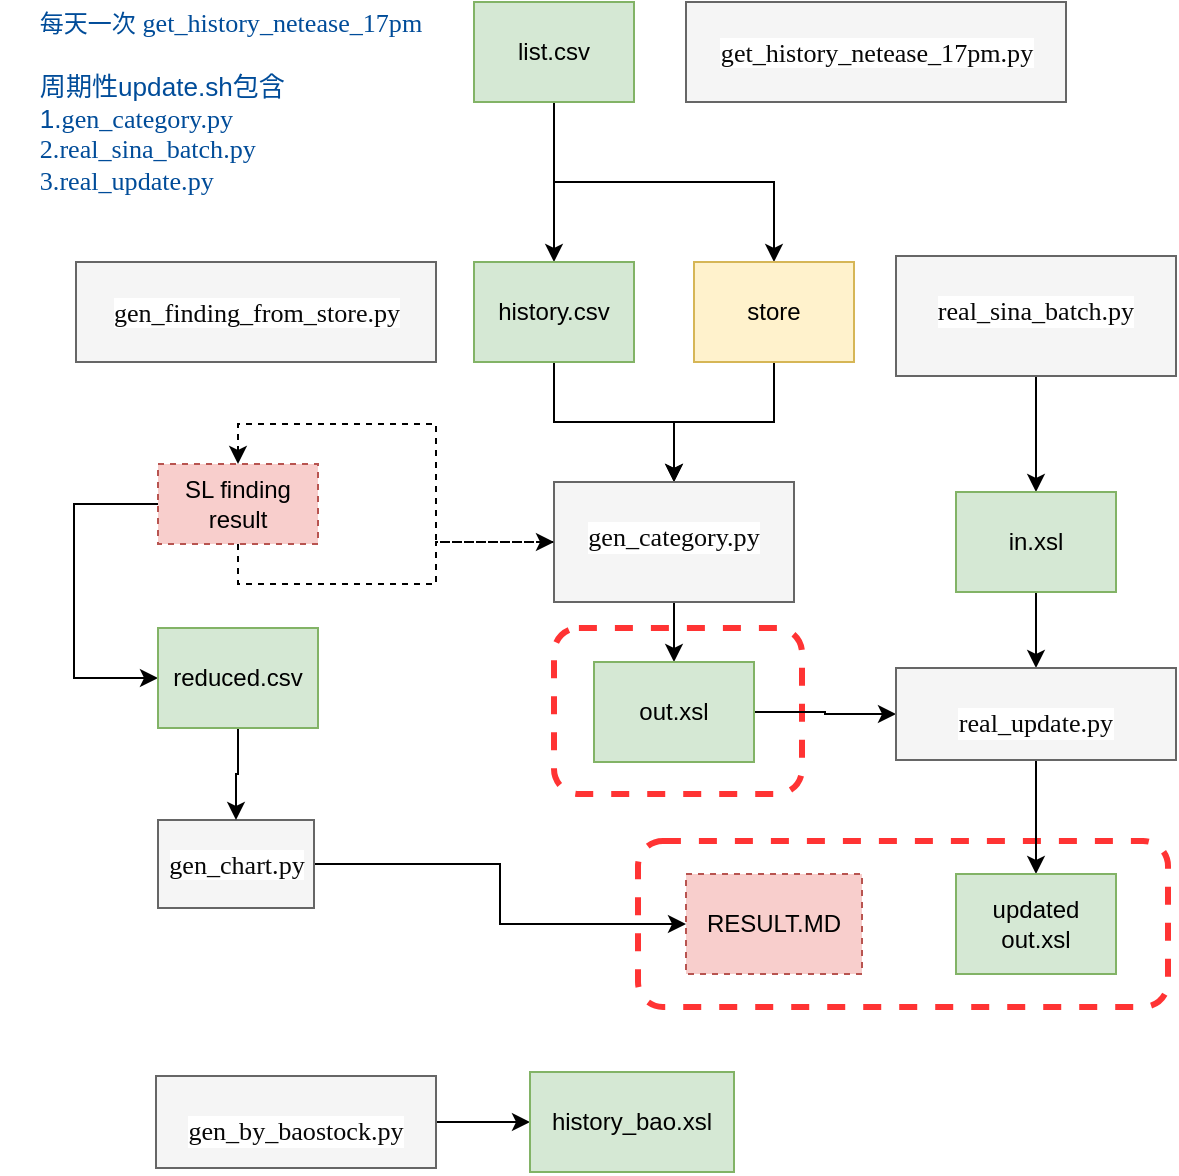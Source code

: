 <mxfile version="15.5.4" type="embed" pages="2"><diagram id="49M0BKL2xQ3SYK952rmj" name="架构"><mxGraphModel dx="1009" dy="715" grid="0" gridSize="10" guides="1" tooltips="1" connect="1" arrows="1" fold="1" page="1" pageScale="1" pageWidth="4681" pageHeight="3300" math="0" shadow="0"><root><mxCell id="0"/><mxCell id="1" parent="0"/><mxCell id="21" value="" style="rounded=1;whiteSpace=wrap;html=1;dashed=1;strokeWidth=3;strokeColor=#FF3333;" vertex="1" parent="1"><mxGeometry x="330" y="413" width="124" height="83" as="geometry"/></mxCell><mxCell id="17" value="" style="rounded=1;whiteSpace=wrap;html=1;dashed=1;strokeWidth=3;strokeColor=#FF3333;" parent="1" vertex="1"><mxGeometry x="372" y="519.5" width="265" height="83" as="geometry"/></mxCell><mxCell id="O12l0vSPh0vt8pcs6gfs-4" value="" style="edgeStyle=orthogonalEdgeStyle;rounded=0;orthogonalLoop=1;jettySize=auto;html=1;" parent="1" source="O12l0vSPh0vt8pcs6gfs-1" target="O12l0vSPh0vt8pcs6gfs-3" edge="1"><mxGeometry relative="1" as="geometry"/></mxCell><mxCell id="O12l0vSPh0vt8pcs6gfs-6" value="" style="edgeStyle=orthogonalEdgeStyle;rounded=0;orthogonalLoop=1;jettySize=auto;html=1;" parent="1" source="O12l0vSPh0vt8pcs6gfs-1" target="O12l0vSPh0vt8pcs6gfs-5" edge="1"><mxGeometry relative="1" as="geometry"><Array as="points"><mxPoint x="330" y="190"/><mxPoint x="440" y="190"/></Array></mxGeometry></mxCell><mxCell id="O12l0vSPh0vt8pcs6gfs-1" value="list.csv" style="rounded=0;whiteSpace=wrap;html=1;fillColor=#d5e8d4;strokeColor=#82b366;" parent="1" vertex="1"><mxGeometry x="290" y="100" width="80" height="50" as="geometry"/></mxCell><mxCell id="O12l0vSPh0vt8pcs6gfs-2" value="&lt;pre style=&quot;background-color: #ffffff ; color: #080808 ; font-family: &amp;#34;.applesystemuifont&amp;#34; ; font-size: 9.8pt&quot;&gt;&lt;br&gt;&lt;/pre&gt;" style="text;whiteSpace=wrap;html=1;" parent="1" vertex="1"><mxGeometry x="380" y="140" width="200" height="10" as="geometry"/></mxCell><mxCell id="O12l0vSPh0vt8pcs6gfs-10" style="edgeStyle=orthogonalEdgeStyle;rounded=0;orthogonalLoop=1;jettySize=auto;html=1;" parent="1" source="O12l0vSPh0vt8pcs6gfs-3" target="O12l0vSPh0vt8pcs6gfs-8" edge="1"><mxGeometry relative="1" as="geometry"/></mxCell><mxCell id="O12l0vSPh0vt8pcs6gfs-3" value="history.csv" style="rounded=0;whiteSpace=wrap;html=1;fillColor=#d5e8d4;strokeColor=#82b366;" parent="1" vertex="1"><mxGeometry x="290" y="230" width="80" height="50" as="geometry"/></mxCell><mxCell id="O12l0vSPh0vt8pcs6gfs-9" style="edgeStyle=orthogonalEdgeStyle;rounded=0;orthogonalLoop=1;jettySize=auto;html=1;" parent="1" source="O12l0vSPh0vt8pcs6gfs-5" target="O12l0vSPh0vt8pcs6gfs-8" edge="1"><mxGeometry relative="1" as="geometry"/></mxCell><mxCell id="O12l0vSPh0vt8pcs6gfs-5" value="store" style="rounded=0;whiteSpace=wrap;html=1;fillColor=#fff2cc;strokeColor=#d6b656;" parent="1" vertex="1"><mxGeometry x="400" y="230" width="80" height="50" as="geometry"/></mxCell><mxCell id="O12l0vSPh0vt8pcs6gfs-7" value="&lt;pre style=&quot;font-style: normal ; font-weight: 400 ; letter-spacing: normal ; text-align: left ; text-indent: 0px ; text-transform: none ; word-spacing: 0px ; background-color: rgb(255 , 255 , 255) ; color: rgb(8 , 8 , 8) ; font-family: &amp;#34;.applesystemuifont&amp;#34; ; font-size: 9.8pt&quot;&gt;&lt;br&gt;&lt;/pre&gt;" style="text;html=1;strokeColor=none;fillColor=none;align=center;verticalAlign=middle;whiteSpace=wrap;rounded=0;" parent="1" vertex="1"><mxGeometry x="410" y="160" width="40" height="20" as="geometry"/></mxCell><mxCell id="O12l0vSPh0vt8pcs6gfs-12" style="edgeStyle=orthogonalEdgeStyle;rounded=0;orthogonalLoop=1;jettySize=auto;html=1;entryX=0.5;entryY=0;entryDx=0;entryDy=0;dashed=1;" parent="1" source="O12l0vSPh0vt8pcs6gfs-8" target="O12l0vSPh0vt8pcs6gfs-11" edge="1"><mxGeometry relative="1" as="geometry"/></mxCell><mxCell id="O12l0vSPh0vt8pcs6gfs-19" value="" style="edgeStyle=orthogonalEdgeStyle;rounded=0;orthogonalLoop=1;jettySize=auto;html=1;entryX=0.5;entryY=0;entryDx=0;entryDy=0;" parent="1" source="O12l0vSPh0vt8pcs6gfs-8" target="O12l0vSPh0vt8pcs6gfs-20" edge="1"><mxGeometry relative="1" as="geometry"><mxPoint x="410" y="460" as="targetPoint"/></mxGeometry></mxCell><mxCell id="O12l0vSPh0vt8pcs6gfs-8" value="&lt;pre style=&quot;background-color: #ffffff ; color: #080808 ; font-family: &amp;quot;.applesystemuifont&amp;quot; ; font-size: 9.8pt&quot;&gt;gen_category.py&lt;/pre&gt;" style="text;whiteSpace=wrap;html=1;fillColor=#f5f5f5;strokeColor=#666666;fontColor=#333333;align=center;" parent="1" vertex="1"><mxGeometry x="330" y="340" width="120" height="60" as="geometry"/></mxCell><mxCell id="O12l0vSPh0vt8pcs6gfs-13" style="edgeStyle=orthogonalEdgeStyle;rounded=0;orthogonalLoop=1;jettySize=auto;html=1;exitX=0.5;exitY=1;exitDx=0;exitDy=0;dashed=1;" parent="1" source="O12l0vSPh0vt8pcs6gfs-11" target="O12l0vSPh0vt8pcs6gfs-8" edge="1"><mxGeometry relative="1" as="geometry"/></mxCell><mxCell id="12" style="edgeStyle=orthogonalEdgeStyle;rounded=0;orthogonalLoop=1;jettySize=auto;html=1;entryX=0;entryY=0.5;entryDx=0;entryDy=0;" parent="1" source="O12l0vSPh0vt8pcs6gfs-11" target="11" edge="1"><mxGeometry relative="1" as="geometry"><Array as="points"><mxPoint x="90" y="351"/><mxPoint x="90" y="438"/></Array></mxGeometry></mxCell><mxCell id="O12l0vSPh0vt8pcs6gfs-11" value="SL finding result" style="rounded=0;whiteSpace=wrap;html=1;dashed=1;fillColor=#f8cecc;strokeColor=#b85450;" parent="1" vertex="1"><mxGeometry x="132" y="331" width="80" height="40" as="geometry"/></mxCell><mxCell id="O12l0vSPh0vt8pcs6gfs-16" value="&lt;pre style=&quot;background-color: #ffffff ; color: #080808 ; font-family: &amp;#34;.applesystemuifont&amp;#34; ; font-size: 9.8pt&quot;&gt;gen_finding_from_store.py&lt;/pre&gt;" style="text;html=1;align=center;verticalAlign=middle;resizable=0;points=[];autosize=1;strokeColor=#666666;fillColor=#f5f5f5;fontColor=#333333;" parent="1" vertex="1"><mxGeometry x="91" y="230" width="180" height="50" as="geometry"/></mxCell><mxCell id="15" style="edgeStyle=orthogonalEdgeStyle;rounded=0;orthogonalLoop=1;jettySize=auto;html=1;entryX=0;entryY=0.5;entryDx=0;entryDy=0;" parent="1" source="O12l0vSPh0vt8pcs6gfs-20" target="O12l0vSPh0vt8pcs6gfs-30" edge="1"><mxGeometry relative="1" as="geometry"/></mxCell><mxCell id="O12l0vSPh0vt8pcs6gfs-20" value="out.xsl" style="rounded=0;whiteSpace=wrap;html=1;fillColor=#d5e8d4;strokeColor=#82b366;" parent="1" vertex="1"><mxGeometry x="350" y="430" width="80" height="50" as="geometry"/></mxCell><mxCell id="O12l0vSPh0vt8pcs6gfs-23" value="&lt;pre style=&quot;text-align: left ; background-color: rgb(255 , 255 , 255) ; color: rgb(8 , 8 , 8) ; font-family: &amp;#34;.applesystemuifont&amp;#34; ; font-size: 9.8pt&quot;&gt;get_history_netease_17pm.py&lt;/pre&gt;" style="text;html=1;align=center;verticalAlign=middle;resizable=0;points=[];autosize=1;strokeColor=#666666;fillColor=#f5f5f5;fontColor=#333333;" parent="1" vertex="1"><mxGeometry x="396" y="100" width="190" height="50" as="geometry"/></mxCell><mxCell id="O12l0vSPh0vt8pcs6gfs-28" value="" style="edgeStyle=orthogonalEdgeStyle;rounded=0;orthogonalLoop=1;jettySize=auto;html=1;entryX=0.5;entryY=0;entryDx=0;entryDy=0;" parent="1" source="O12l0vSPh0vt8pcs6gfs-26" target="O12l0vSPh0vt8pcs6gfs-29" edge="1"><mxGeometry relative="1" as="geometry"><mxPoint x="690" y="530" as="targetPoint"/></mxGeometry></mxCell><mxCell id="O12l0vSPh0vt8pcs6gfs-26" value="&lt;pre style=&quot;background-color: #ffffff ; color: #080808 ; font-family: &amp;quot;.applesystemuifont&amp;quot; ; font-size: 9.8pt&quot;&gt;real_sina_batch.py&lt;/pre&gt;" style="text;whiteSpace=wrap;html=1;fillColor=#f5f5f5;strokeColor=#666666;fontColor=#333333;align=center;" parent="1" vertex="1"><mxGeometry x="501" y="227" width="140" height="60" as="geometry"/></mxCell><mxCell id="6" style="edgeStyle=orthogonalEdgeStyle;rounded=0;orthogonalLoop=1;jettySize=auto;html=1;" parent="1" source="O12l0vSPh0vt8pcs6gfs-29" target="O12l0vSPh0vt8pcs6gfs-30" edge="1"><mxGeometry relative="1" as="geometry"/></mxCell><mxCell id="O12l0vSPh0vt8pcs6gfs-29" value="in.xsl" style="rounded=0;whiteSpace=wrap;html=1;fillColor=#d5e8d4;strokeColor=#82b366;" parent="1" vertex="1"><mxGeometry x="531" y="345" width="80" height="50" as="geometry"/></mxCell><mxCell id="O12l0vSPh0vt8pcs6gfs-34" value="" style="edgeStyle=orthogonalEdgeStyle;rounded=0;orthogonalLoop=1;jettySize=auto;html=1;entryX=0.5;entryY=0;entryDx=0;entryDy=0;" parent="1" source="O12l0vSPh0vt8pcs6gfs-30" target="O12l0vSPh0vt8pcs6gfs-35" edge="1"><mxGeometry relative="1" as="geometry"><mxPoint x="530" y="625" as="targetPoint"/></mxGeometry></mxCell><mxCell id="O12l0vSPh0vt8pcs6gfs-30" value="&lt;pre style=&quot;background-color: #ffffff ; color: #080808 ; font-family: &amp;#34;.applesystemuifont&amp;#34; ; font-size: 9.8pt&quot;&gt;real_update.py&lt;/pre&gt;" style="text;whiteSpace=wrap;html=1;fillColor=#f5f5f5;strokeColor=#666666;fontColor=#333333;align=center;" parent="1" vertex="1"><mxGeometry x="501" y="433" width="140" height="46" as="geometry"/></mxCell><mxCell id="O12l0vSPh0vt8pcs6gfs-35" value="updated&lt;br&gt;out.xsl" style="rounded=0;whiteSpace=wrap;html=1;fillColor=#d5e8d4;strokeColor=#82b366;" parent="1" vertex="1"><mxGeometry x="531" y="536" width="80" height="50" as="geometry"/></mxCell><mxCell id="O12l0vSPh0vt8pcs6gfs-36" value="&lt;div style=&quot;text-align: left&quot;&gt;&lt;span&gt;每天一次&amp;nbsp;&lt;/span&gt;&lt;span style=&quot;background-color: rgb(255, 255, 255); font-family: &amp;quot;.applesystemuifont&amp;quot;; font-size: 9.8pt;&quot;&gt;get_history_netease_17pm&lt;/span&gt;&lt;/div&gt;&lt;span style=&quot;background-color: rgb(255 , 255 , 255)&quot;&gt;&lt;div style=&quot;text-align: left&quot;&gt;&lt;font face=&quot;.applesystemuifont&quot;&gt;&lt;span style=&quot;font-size: 13.067px&quot;&gt;&lt;br&gt;&lt;/span&gt;&lt;/font&gt;&lt;/div&gt;&lt;font face=&quot;.applesystemuifont&quot;&gt;&lt;div style=&quot;text-align: left&quot;&gt;&lt;span style=&quot;font-size: 9.8pt&quot;&gt;周期性update.sh包含&lt;/span&gt;&lt;/div&gt;&lt;/font&gt;&lt;font face=&quot;.applesystemuifont&quot;&gt;&lt;div style=&quot;text-align: left&quot;&gt;&lt;span style=&quot;font-size: 9.8pt&quot;&gt;1.&lt;/span&gt;&lt;span style=&quot;font-family: &amp;quot;.applesystemuifont&amp;quot; ; font-size: 9.8pt ; text-align: center&quot;&gt;gen_category.py&lt;/span&gt;&lt;/div&gt;&lt;div style=&quot;text-align: left&quot;&gt;&lt;span style=&quot;font-family: &amp;quot;.applesystemuifont&amp;quot; ; font-size: 9.8pt ; text-align: center&quot;&gt;2.&lt;/span&gt;&lt;span style=&quot;font-family: &amp;quot;.applesystemuifont&amp;quot; ; font-size: 9.8pt ; text-align: center&quot;&gt;real_sina_batch.py&lt;/span&gt;&lt;/div&gt;&lt;div style=&quot;text-align: left&quot;&gt;&lt;span style=&quot;font-family: &amp;quot;.applesystemuifont&amp;quot; ; font-size: 9.8pt ; text-align: center&quot;&gt;3.&lt;/span&gt;&lt;span style=&quot;font-family: &amp;quot;.applesystemuifont&amp;quot; ; font-size: 9.8pt ; text-align: center&quot;&gt;real_update.py&lt;/span&gt;&lt;/div&gt;&lt;/font&gt;&lt;/span&gt;" style="text;html=1;align=center;verticalAlign=middle;resizable=0;points=[];autosize=1;strokeColor=none;fontColor=#004C99;" parent="1" vertex="1"><mxGeometry x="53" y="105" width="230" height="90" as="geometry"/></mxCell><mxCell id="5" value="RESULT.MD" style="rounded=0;whiteSpace=wrap;html=1;dashed=1;fillColor=#f8cecc;strokeColor=#b85450;" parent="1" vertex="1"><mxGeometry x="396" y="536" width="88" height="50" as="geometry"/></mxCell><mxCell id="16" style="edgeStyle=orthogonalEdgeStyle;rounded=0;orthogonalLoop=1;jettySize=auto;html=1;" parent="1" source="7" target="5" edge="1"><mxGeometry relative="1" as="geometry"/></mxCell><mxCell id="7" value="&lt;pre style=&quot;background-color: #ffffff ; color: #080808 ; font-family: &amp;#34;.applesystemuifont&amp;#34; ; font-size: 9.8pt&quot;&gt;gen_chart.py&lt;/pre&gt;" style="text;html=1;align=center;verticalAlign=middle;resizable=0;points=[];autosize=1;strokeColor=#666666;fillColor=#f5f5f5;fontColor=#333333;" parent="1" vertex="1"><mxGeometry x="132" y="509" width="78" height="44" as="geometry"/></mxCell><mxCell id="13" style="edgeStyle=orthogonalEdgeStyle;rounded=0;orthogonalLoop=1;jettySize=auto;html=1;" parent="1" source="11" target="7" edge="1"><mxGeometry relative="1" as="geometry"/></mxCell><mxCell id="11" value="reduced.csv" style="rounded=0;whiteSpace=wrap;html=1;fillColor=#d5e8d4;strokeColor=#82b366;" parent="1" vertex="1"><mxGeometry x="132" y="413" width="80" height="50" as="geometry"/></mxCell><mxCell id="20" value="" style="edgeStyle=orthogonalEdgeStyle;rounded=0;orthogonalLoop=1;jettySize=auto;html=1;" edge="1" parent="1" source="18" target="19"><mxGeometry relative="1" as="geometry"/></mxCell><mxCell id="18" value="&lt;pre style=&quot;background-color: #ffffff ; color: #080808 ; font-family: &amp;#34;.applesystemuifont&amp;#34; ; font-size: 9.8pt&quot;&gt;gen_by_baostock.py&lt;/pre&gt;" style="text;whiteSpace=wrap;html=1;fillColor=#f5f5f5;strokeColor=#666666;fontColor=#333333;align=center;" vertex="1" parent="1"><mxGeometry x="131" y="637" width="140" height="46" as="geometry"/></mxCell><mxCell id="19" value="history_bao.xsl" style="rounded=0;whiteSpace=wrap;html=1;fillColor=#d5e8d4;strokeColor=#82b366;" vertex="1" parent="1"><mxGeometry x="318" y="635" width="102" height="50" as="geometry"/></mxCell></root></mxGraphModel></diagram><diagram name="轮回" id="Z0dMWBPU9xTWIg4HfM4v"><mxGraphModel dx="643" dy="608" grid="0" gridSize="10" guides="1" tooltips="1" connect="1" arrows="1" fold="1" page="1" pageScale="1" pageWidth="4681" pageHeight="3300" math="0" shadow="0"><root><mxCell id="NnbxXauB8LlppTzdRxM3-0"/><mxCell id="NnbxXauB8LlppTzdRxM3-1" parent="NnbxXauB8LlppTzdRxM3-0"/><mxCell id="p_ZX6UtUCb0Ut0Xr4IG1-3" value="" style="edgeStyle=orthogonalEdgeStyle;rounded=0;orthogonalLoop=1;jettySize=auto;html=1;endArrow=none;endFill=0;" edge="1" parent="NnbxXauB8LlppTzdRxM3-1" source="p_ZX6UtUCb0Ut0Xr4IG1-0" target="p_ZX6UtUCb0Ut0Xr4IG1-2"><mxGeometry relative="1" as="geometry"/></mxCell><mxCell id="p_ZX6UtUCb0Ut0Xr4IG1-0" value="天宝基建7板" style="rounded=1;whiteSpace=wrap;html=1;fillColor=#e51400;fontColor=#ffffff;strokeColor=#B20000;" vertex="1" parent="NnbxXauB8LlppTzdRxM3-1"><mxGeometry x="257" y="554" width="70" height="31" as="geometry"/></mxCell><mxCell id="p_ZX6UtUCb0Ut0Xr4IG1-5" value="" style="edgeStyle=orthogonalEdgeStyle;rounded=0;orthogonalLoop=1;jettySize=auto;html=1;endArrow=none;endFill=0;" edge="1" parent="NnbxXauB8LlppTzdRxM3-1" source="p_ZX6UtUCb0Ut0Xr4IG1-1" target="p_ZX6UtUCb0Ut0Xr4IG1-4"><mxGeometry relative="1" as="geometry"/></mxCell><mxCell id="p_ZX6UtUCb0Ut0Xr4IG1-1" value="盘龙药业7板" style="rounded=1;whiteSpace=wrap;html=1;fillColor=#e51400;fontColor=#ffffff;strokeColor=#B20000;" vertex="1" parent="NnbxXauB8LlppTzdRxM3-1"><mxGeometry x="322" y="327" width="70" height="31" as="geometry"/></mxCell><mxCell id="p_ZX6UtUCb0Ut0Xr4IG1-9" value="" style="edgeStyle=orthogonalEdgeStyle;rounded=0;orthogonalLoop=1;jettySize=auto;html=1;endArrow=none;endFill=0;" edge="1" parent="NnbxXauB8LlppTzdRxM3-1" source="p_ZX6UtUCb0Ut0Xr4IG1-2" target="p_ZX6UtUCb0Ut0Xr4IG1-8"><mxGeometry relative="1" as="geometry"/></mxCell><mxCell id="p_ZX6UtUCb0Ut0Xr4IG1-26" value="" style="edgeStyle=orthogonalEdgeStyle;rounded=0;orthogonalLoop=1;jettySize=auto;html=1;endArrow=none;endFill=0;" edge="1" parent="NnbxXauB8LlppTzdRxM3-1" source="p_ZX6UtUCb0Ut0Xr4IG1-2" target="p_ZX6UtUCb0Ut0Xr4IG1-25"><mxGeometry relative="1" as="geometry"/></mxCell><mxCell id="p_ZX6UtUCb0Ut0Xr4IG1-2" value="基建" style="rounded=1;whiteSpace=wrap;html=1;fillColor=#e51400;fontColor=#ffffff;strokeColor=#B20000;" vertex="1" parent="NnbxXauB8LlppTzdRxM3-1"><mxGeometry x="257" y="443" width="70" height="31" as="geometry"/></mxCell><mxCell id="p_ZX6UtUCb0Ut0Xr4IG1-7" value="" style="edgeStyle=orthogonalEdgeStyle;rounded=0;orthogonalLoop=1;jettySize=auto;html=1;endArrow=none;endFill=0;" edge="1" parent="NnbxXauB8LlppTzdRxM3-1" source="p_ZX6UtUCb0Ut0Xr4IG1-4" target="p_ZX6UtUCb0Ut0Xr4IG1-6"><mxGeometry relative="1" as="geometry"/></mxCell><mxCell id="p_ZX6UtUCb0Ut0Xr4IG1-14" style="edgeStyle=orthogonalEdgeStyle;rounded=0;orthogonalLoop=1;jettySize=auto;html=1;entryX=0;entryY=0.5;entryDx=0;entryDy=0;endArrow=none;endFill=0;" edge="1" parent="NnbxXauB8LlppTzdRxM3-1" source="p_ZX6UtUCb0Ut0Xr4IG1-4" target="p_ZX6UtUCb0Ut0Xr4IG1-11"><mxGeometry relative="1" as="geometry"><Array as="points"><mxPoint x="431" y="232"/><mxPoint x="431" y="189"/></Array></mxGeometry></mxCell><mxCell id="p_ZX6UtUCb0Ut0Xr4IG1-19" style="edgeStyle=orthogonalEdgeStyle;rounded=0;orthogonalLoop=1;jettySize=auto;html=1;entryX=1;entryY=0.5;entryDx=0;entryDy=0;endArrow=none;endFill=0;" edge="1" parent="NnbxXauB8LlppTzdRxM3-1" source="p_ZX6UtUCb0Ut0Xr4IG1-4" target="p_ZX6UtUCb0Ut0Xr4IG1-17"><mxGeometry relative="1" as="geometry"/></mxCell><mxCell id="p_ZX6UtUCb0Ut0Xr4IG1-20" style="edgeStyle=orthogonalEdgeStyle;rounded=0;orthogonalLoop=1;jettySize=auto;html=1;entryX=1;entryY=0.5;entryDx=0;entryDy=0;endArrow=none;endFill=0;" edge="1" parent="NnbxXauB8LlppTzdRxM3-1" source="p_ZX6UtUCb0Ut0Xr4IG1-4" target="p_ZX6UtUCb0Ut0Xr4IG1-18"><mxGeometry relative="1" as="geometry"/></mxCell><mxCell id="p_ZX6UtUCb0Ut0Xr4IG1-22" style="edgeStyle=orthogonalEdgeStyle;rounded=0;orthogonalLoop=1;jettySize=auto;html=1;entryX=0.01;entryY=0.581;entryDx=0;entryDy=0;entryPerimeter=0;endArrow=none;endFill=0;" edge="1" parent="NnbxXauB8LlppTzdRxM3-1" source="p_ZX6UtUCb0Ut0Xr4IG1-4" target="p_ZX6UtUCb0Ut0Xr4IG1-10"><mxGeometry relative="1" as="geometry"/></mxCell><mxCell id="p_ZX6UtUCb0Ut0Xr4IG1-4" value="医药" style="rounded=1;whiteSpace=wrap;html=1;fillColor=#e51400;fontColor=#ffffff;strokeColor=#B20000;" vertex="1" parent="NnbxXauB8LlppTzdRxM3-1"><mxGeometry x="322" y="216" width="70" height="31" as="geometry"/></mxCell><mxCell id="p_ZX6UtUCb0Ut0Xr4IG1-6" value="九安医疗" style="rounded=1;whiteSpace=wrap;html=1;fillColor=#fa6800;fontColor=#000000;strokeColor=#C73500;" vertex="1" parent="NnbxXauB8LlppTzdRxM3-1"><mxGeometry x="472" y="216" width="70" height="31" as="geometry"/></mxCell><mxCell id="p_ZX6UtUCb0Ut0Xr4IG1-8" value="浙江建投" style="rounded=1;whiteSpace=wrap;html=1;fillColor=#e3c800;fontColor=#000000;strokeColor=#B09500;" vertex="1" parent="NnbxXauB8LlppTzdRxM3-1"><mxGeometry x="107" y="443" width="70" height="31" as="geometry"/></mxCell><mxCell id="p_ZX6UtUCb0Ut0Xr4IG1-10" value="龙津药业" style="rounded=1;whiteSpace=wrap;html=1;fillColor=#e3c800;fontColor=#000000;strokeColor=#B09500;" vertex="1" parent="NnbxXauB8LlppTzdRxM3-1"><mxGeometry x="472" y="259" width="70" height="31" as="geometry"/></mxCell><mxCell id="p_ZX6UtUCb0Ut0Xr4IG1-11" value="精华制药" style="rounded=1;whiteSpace=wrap;html=1;fillColor=#e51400;fontColor=#ffffff;strokeColor=#B20000;" vertex="1" parent="NnbxXauB8LlppTzdRxM3-1"><mxGeometry x="470" y="173" width="70" height="31" as="geometry"/></mxCell><mxCell id="p_ZX6UtUCb0Ut0Xr4IG1-17" value="中欣氟材&lt;span style=&quot;color: rgba(0 , 0 , 0 , 0) ; font-family: monospace ; font-size: 0px&quot;&gt;%3CmxGraphModel%3E%3Croot%3E%3CmxCell%20id%3D%220%22%2F%3E%3CmxCell%20id%3D%221%22%20parent%3D%220%22%2F%3E%3CmxCell%20id%3D%222%22%20value%3D%22%E5%8C%BB%E8%8D%AF%22%20style%3D%22rounded%3D1%3BwhiteSpace%3Dwrap%3Bhtml%3D1%3BfillColor%3D%23e51400%3BfontColor%3D%23ffffff%3BstrokeColor%3D%23B20000%3B%22%20vertex%3D%221%22%20parent%3D%221%22%3E%3CmxGeometry%20x%3D%22322%22%20y%3D%22216%22%20width%3D%2270%22%20height%3D%2231%22%20as%3D%22geometry%22%2F%3E%3C%2FmxCell%3E%3C%2Froot%3E%3C%2FmxGraphModel%3E&lt;/span&gt;" style="rounded=1;whiteSpace=wrap;html=1;fillColor=#e51400;fontColor=#ffffff;strokeColor=#B20000;" vertex="1" parent="NnbxXauB8LlppTzdRxM3-1"><mxGeometry x="212" y="173" width="70" height="31" as="geometry"/></mxCell><mxCell id="p_ZX6UtUCb0Ut0Xr4IG1-18" value="上海医药" style="rounded=1;whiteSpace=wrap;html=1;fillColor=#e51400;fontColor=#ffffff;strokeColor=#B20000;" vertex="1" parent="NnbxXauB8LlppTzdRxM3-1"><mxGeometry x="212" y="216" width="70" height="31" as="geometry"/></mxCell><mxCell id="p_ZX6UtUCb0Ut0Xr4IG1-23" value="1" style="ellipse;whiteSpace=wrap;html=1;aspect=fixed;strokeWidth=3;strokeColor=#ae4132;fontStyle=1;fillColor=#fad9d5;" vertex="1" parent="NnbxXauB8LlppTzdRxM3-1"><mxGeometry x="287" y="330" width="28" height="28" as="geometry"/></mxCell><mxCell id="p_ZX6UtUCb0Ut0Xr4IG1-24" value="1" style="ellipse;whiteSpace=wrap;html=1;aspect=fixed;strokeWidth=3;strokeColor=#ae4132;fontStyle=1;fillColor=#fad9d5;" vertex="1" parent="NnbxXauB8LlppTzdRxM3-1"><mxGeometry x="223" y="557" width="28" height="28" as="geometry"/></mxCell><mxCell id="p_ZX6UtUCb0Ut0Xr4IG1-25" value="阳光城6板" style="rounded=1;whiteSpace=wrap;html=1;fillColor=#e51400;fontColor=#ffffff;strokeColor=#B20000;" vertex="1" parent="NnbxXauB8LlppTzdRxM3-1"><mxGeometry x="407" y="443" width="70" height="31" as="geometry"/></mxCell><mxCell id="p_ZX6UtUCb0Ut0Xr4IG1-27" value="2" style="ellipse;whiteSpace=wrap;html=1;aspect=fixed;strokeWidth=3;strokeColor=#ae4132;fontStyle=1;fillColor=#fad9d5;" vertex="1" parent="NnbxXauB8LlppTzdRxM3-1"><mxGeometry x="376" y="425" width="28" height="28" as="geometry"/></mxCell></root></mxGraphModel></diagram></mxfile>